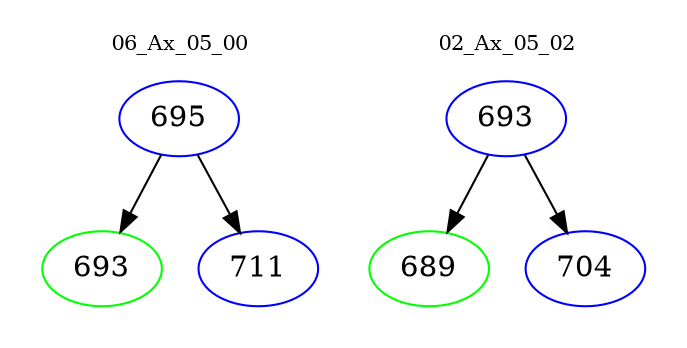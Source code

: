 digraph{
subgraph cluster_0 {
color = white
label = "06_Ax_05_00";
fontsize=10;
T0_695 [label="695", color="blue"]
T0_695 -> T0_693 [color="black"]
T0_693 [label="693", color="green"]
T0_695 -> T0_711 [color="black"]
T0_711 [label="711", color="blue"]
}
subgraph cluster_1 {
color = white
label = "02_Ax_05_02";
fontsize=10;
T1_693 [label="693", color="blue"]
T1_693 -> T1_689 [color="black"]
T1_689 [label="689", color="green"]
T1_693 -> T1_704 [color="black"]
T1_704 [label="704", color="blue"]
}
}
